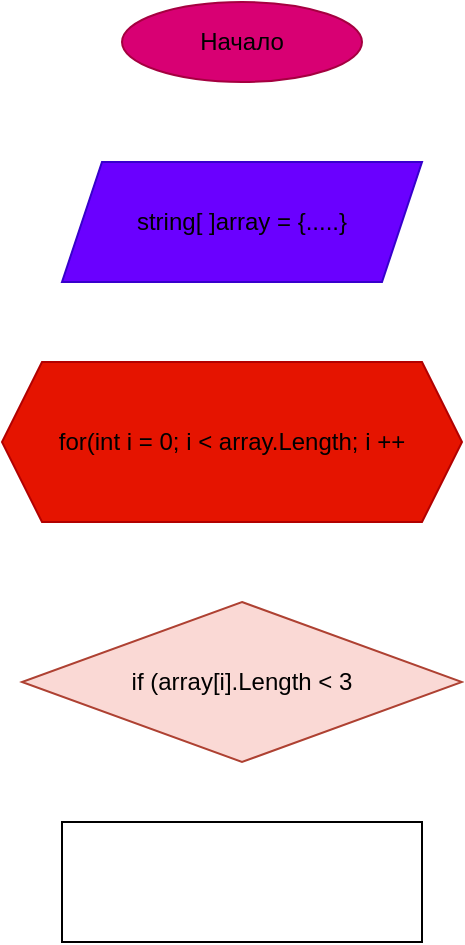 <mxfile>
    <diagram id="7-m3SMGcP522STzaIjeq" name="Страница 1">
        <mxGraphModel dx="419" dy="286" grid="1" gridSize="10" guides="1" tooltips="1" connect="1" arrows="1" fold="1" page="1" pageScale="1" pageWidth="827" pageHeight="1169" math="0" shadow="0">
            <root>
                <mxCell id="0"/>
                <mxCell id="1" parent="0"/>
                <mxCell id="2" value="Начало" style="ellipse;whiteSpace=wrap;html=1;fillColor=#d80073;fontColor=#000000;strokeColor=#A50040;" vertex="1" parent="1">
                    <mxGeometry x="150" y="40" width="120" height="40" as="geometry"/>
                </mxCell>
                <mxCell id="3" value="string[ ]array = {.....}" style="shape=parallelogram;perimeter=parallelogramPerimeter;whiteSpace=wrap;html=1;fixedSize=1;fillColor=#6a00ff;fontColor=#000000;strokeColor=#3700CC;" vertex="1" parent="1">
                    <mxGeometry x="120" y="120" width="180" height="60" as="geometry"/>
                </mxCell>
                <mxCell id="4" value="for(int i = 0; i &amp;lt; array.Length; i ++" style="shape=hexagon;perimeter=hexagonPerimeter2;whiteSpace=wrap;html=1;fixedSize=1;fillColor=#e51400;fontColor=#000000;strokeColor=#B20000;" vertex="1" parent="1">
                    <mxGeometry x="90" y="220" width="230" height="80" as="geometry"/>
                </mxCell>
                <mxCell id="5" value="&lt;font color=&quot;#000000&quot;&gt;if (array[i].Length &amp;lt; 3&lt;/font&gt;" style="rhombus;whiteSpace=wrap;html=1;fillColor=#fad9d5;strokeColor=#ae4132;" vertex="1" parent="1">
                    <mxGeometry x="100" y="340" width="220" height="80" as="geometry"/>
                </mxCell>
                <mxCell id="8" value="" style="rounded=0;whiteSpace=wrap;html=1;fontColor=#000000;" vertex="1" parent="1">
                    <mxGeometry x="120" y="450" width="180" height="60" as="geometry"/>
                </mxCell>
            </root>
        </mxGraphModel>
    </diagram>
</mxfile>